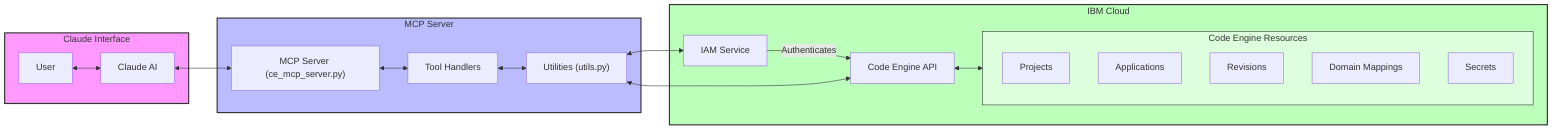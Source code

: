 flowchart LR
    subgraph Claude["Claude Interface"]
        user["User"]
        claude["Claude AI"]
    end

    subgraph MCP["MCP Server"]
        server["MCP Server (ce_mcp_server.py)"]
        tools["Tool Handlers"]
        utils["Utilities (utils.py)"]
    end

    subgraph IBM["IBM Cloud"]
        iam["IAM Service"]
        ce["Code Engine API"]
        subgraph Resources["Code Engine Resources"]
            projects["Projects"]
            apps["Applications"]
            revisions["Revisions"]
            domains["Domain Mappings"]
            secrets["Secrets"]
        end
    end

    %% Connections
    user <--> claude
    claude <--> server
    server <--> tools
    tools <--> utils
    utils <--> iam
    iam -- "Authenticates" --> ce
    utils <--> ce
    ce <--> Resources

    %% Component Details
    classDef claudeClass fill:#f9f,stroke:#333,stroke-width:2px
    classDef mcpClass fill:#bbf,stroke:#333,stroke-width:2px
    classDef ibmClass fill:#bfb,stroke:#333,stroke-width:2px
    classDef resourceClass fill:#dfd,stroke:#333,stroke-width:1px

    class Claude claudeClass
    class MCP mcpClass
    class IBM ibmClass
    class Resources resourceClass